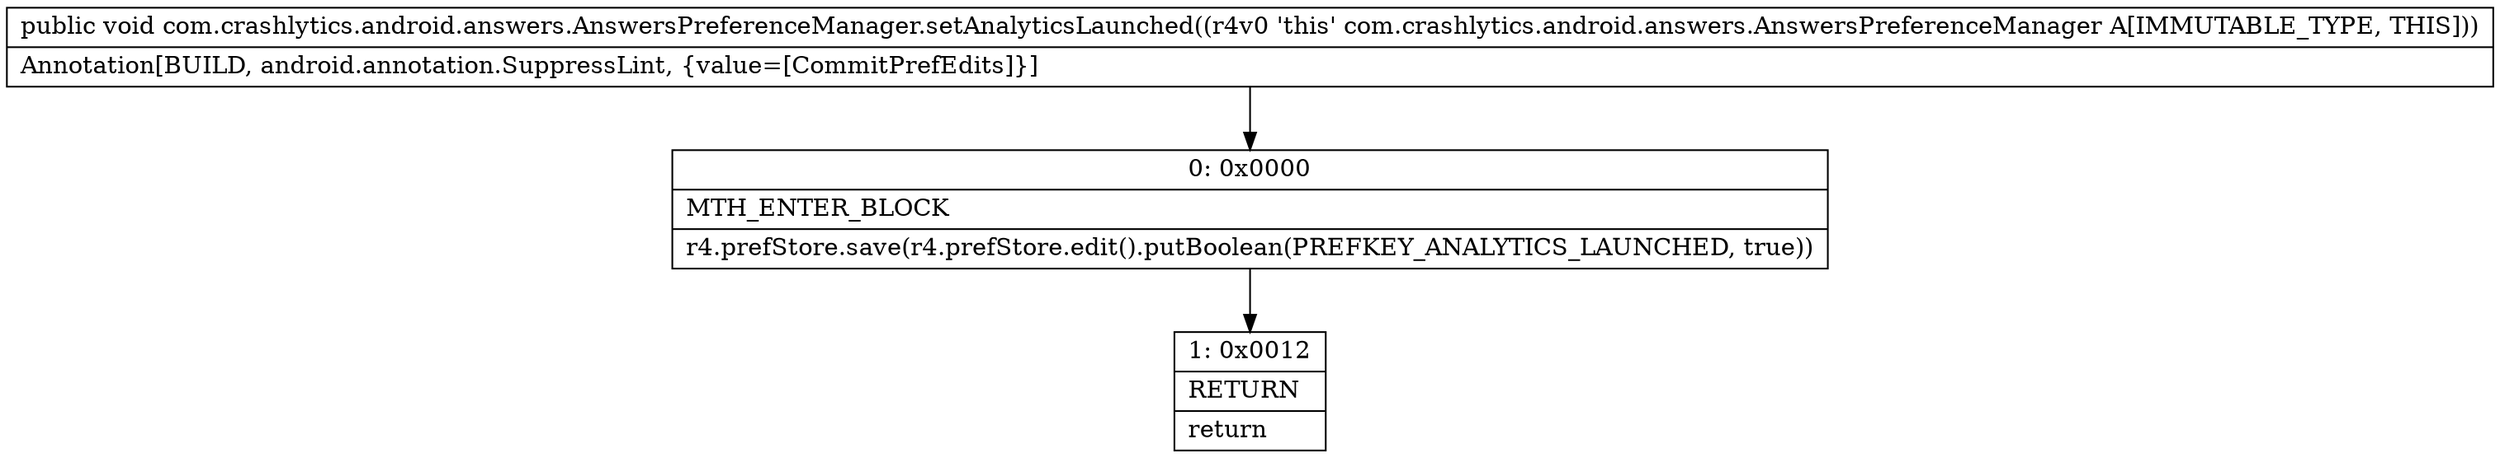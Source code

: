 digraph "CFG forcom.crashlytics.android.answers.AnswersPreferenceManager.setAnalyticsLaunched()V" {
Node_0 [shape=record,label="{0\:\ 0x0000|MTH_ENTER_BLOCK\l|r4.prefStore.save(r4.prefStore.edit().putBoolean(PREFKEY_ANALYTICS_LAUNCHED, true))\l}"];
Node_1 [shape=record,label="{1\:\ 0x0012|RETURN\l|return\l}"];
MethodNode[shape=record,label="{public void com.crashlytics.android.answers.AnswersPreferenceManager.setAnalyticsLaunched((r4v0 'this' com.crashlytics.android.answers.AnswersPreferenceManager A[IMMUTABLE_TYPE, THIS]))  | Annotation[BUILD, android.annotation.SuppressLint, \{value=[CommitPrefEdits]\}]\l}"];
MethodNode -> Node_0;
Node_0 -> Node_1;
}


